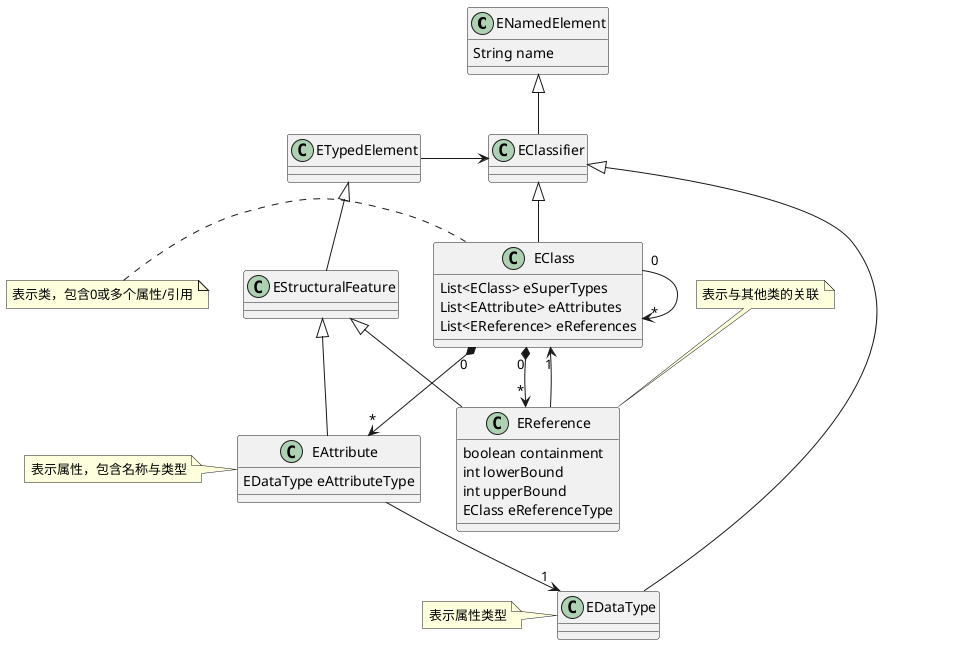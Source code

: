 @startuml

class ENamedElement {
    String name
}

class EClassifier {
}

class ETypedElement {
}

class EClass {
    List<EClass> eSuperTypes
    List<EAttribute> eAttributes
    List<EReference> eReferences
}
note left: 表示类，包含0或多个属性/引用

class EAttribute {
    EDataType eAttributeType
}
note left: 表示属性，包含名称与类型

class EDataType {
}
note left: 表示属性类型

class EReference {
    boolean containment
    int lowerBound
    int upperBound
    EClass eReferenceType
}
note top: 表示与其他类的关联

EClass "0" --> "*" EClass
EClass "0" *--> "*" EAttribute
EClass "0" *--> "*" EReference
EAttribute --> "1" EDataType
EReference -up-> "1" EClass

EClassifier -up-|> ENamedElement
EClass -up-|> EClassifier
EDataType -up-|> EClassifier

EAttribute -up-|> EStructuralFeature
EReference -up-|> EStructuralFeature

EStructuralFeature -up-|> ETypedElement
ETypedElement -> EClassifier
@enduml